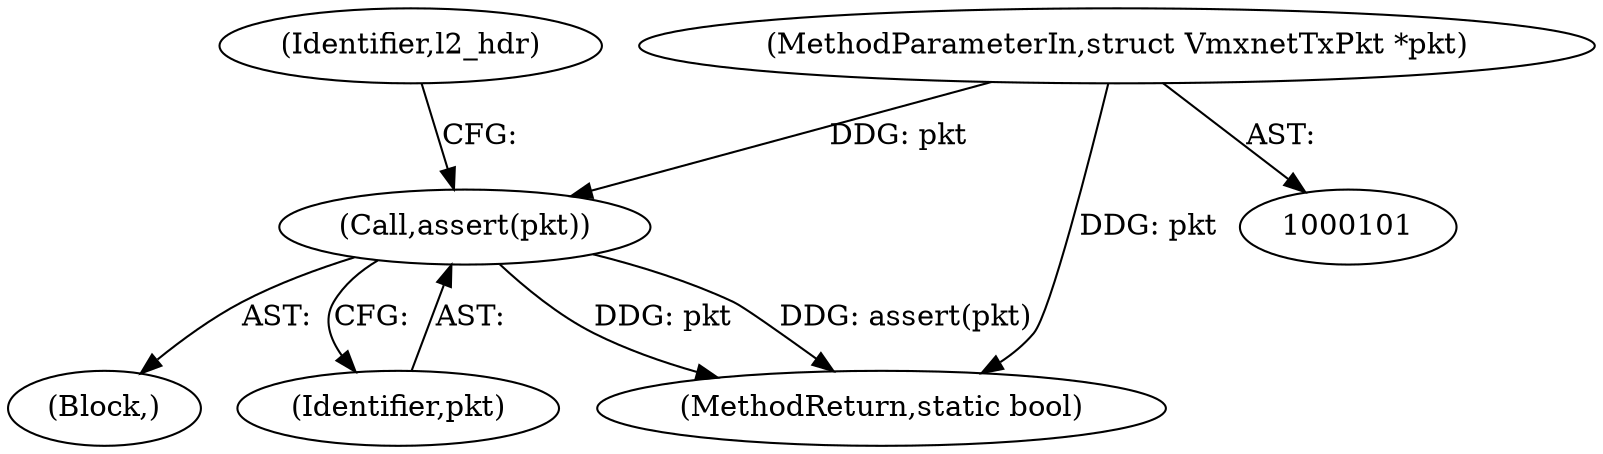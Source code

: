 digraph "0_qemu_93060258ae748573ca7197204125a2670047896d@API" {
"1000109" [label="(Call,assert(pkt))"];
"1000102" [label="(MethodParameterIn,struct VmxnetTxPkt *pkt)"];
"1000103" [label="(Block,)"];
"1000110" [label="(Identifier,pkt)"];
"1000109" [label="(Call,assert(pkt))"];
"1000102" [label="(MethodParameterIn,struct VmxnetTxPkt *pkt)"];
"1000112" [label="(Identifier,l2_hdr)"];
"1000368" [label="(MethodReturn,static bool)"];
"1000109" -> "1000103"  [label="AST: "];
"1000109" -> "1000110"  [label="CFG: "];
"1000110" -> "1000109"  [label="AST: "];
"1000112" -> "1000109"  [label="CFG: "];
"1000109" -> "1000368"  [label="DDG: pkt"];
"1000109" -> "1000368"  [label="DDG: assert(pkt)"];
"1000102" -> "1000109"  [label="DDG: pkt"];
"1000102" -> "1000101"  [label="AST: "];
"1000102" -> "1000368"  [label="DDG: pkt"];
}
